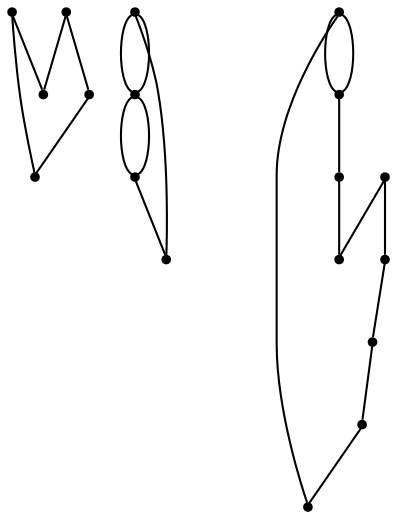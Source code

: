 graph {
  node [shape=point,comment="{\"directed\":false,\"doi\":\"10.1007/978-3-540-31843-9_8\",\"figure\":\"7\"}"]

  v0 [pos="1477.7748773619187,279.75001864963116"]
  v1 [pos="1219.7268849927327,368.7499576144749"]
  v2 [pos="1252.7330168968024,310.7500288221572"]
  v3 [pos="1332.2478152252907,404.2500389946832"]
  v4 [pos="1264.235133539244,404.2500389946832"]
  v5 [pos="1034.6924600290697,335.7500288221572"]
  v6 [pos="862.660465116279,163.49998050265845"]
  v7 [pos="976.1815883902616,407.2499805026585"]
  v8 [pos="897.166878633721,408.2500669691299"]
  v9 [pos="461.58586141896797,214.75005679660376"]
  v10 [pos="496.0922828851744,273.7500084771051"]
  v11 [pos="532.0989780159883,335.7500288221572"]
  v12 [pos="473.58809047965116,407.2499805026585"]
  v13 [pos="262.5488411836846,330.749977959527"]
  v14 [pos="296.05507358284876,272.7500491672093"]
  v15 [pos="329.56130200763084,214.75005679660376"]
  v16 [pos="395.0734931413517,407.2499805026585"]
  v17 [pos="327.5609238735465,407.2499805026585"]

  v17 -- v13 [id="-2",pos="327.5609238735465,407.2499805026585 218.8240347928779,407.69598219129784 218.8240347928779,407.69598219129784 218.8240347928779,407.69598219129784 262.5488411836846,330.749977959527 262.5488411836846,330.749977959527 262.5488411836846,330.749977959527"]
  v17 -- v16 [id="-3",pos="327.5609238735465,407.2499805026585 395.0734931413517,407.2499805026585 395.0734931413517,407.2499805026585 395.0734931413517,407.2499805026585"]
  v13 -- v14 [id="-11",pos="262.5488411836846,330.749977959527 278.6185047238372,303.3042483859593 278.6185047238372,303.3042483859593 278.6185047238372,303.3042483859593 296.05507358284876,272.7500491672093 296.05507358284876,272.7500491672093 296.05507358284876,272.7500491672093"]
  v13 -- v17 [id="-12",pos="262.5488411836846,330.749977959527 293.9671875,368.2042015923395 293.9671875,368.2042015923395 293.9671875,368.2042015923395 327.5609238735465,407.2499805026585 327.5609238735465,407.2499805026585 327.5609238735465,407.2499805026585"]
  v2 -- v1 [id="-17",pos="1252.7330168968024,310.7500288221572 1219.7268849927327,368.7499576144749 1219.7268849927327,368.7499576144749 1219.7268849927327,368.7499576144749"]
  v3 -- v0 [id="-19",pos="1332.2478152252907,404.2500389946832 1477.7748773619187,279.75001864963116 1477.7748773619187,279.75001864963116 1477.7748773619187,279.75001864963116"]
  v2 -- v0 [id="-23",pos="1252.7330168968024,310.7500288221572 1477.7748773619187,279.75001864963116 1477.7748773619187,279.75001864963116 1477.7748773619187,279.75001864963116"]
  v4 -- v3 [id="-26",pos="1264.235133539244,404.2500389946832 1332.2478152252907,404.2500389946832 1332.2478152252907,404.2500389946832 1332.2478152252907,404.2500389946832"]
  v5 -- v6 [id="-28",pos="1034.6924600290697,335.7500288221572 898.8047056686046,100.79595777723534 898.8047056686046,100.79595777723534 898.8047056686046,100.79595777723534 862.660465116279,163.49998050265845 862.660465116279,163.49998050265845 862.660465116279,163.49998050265845"]
  v5 -- v6 [id="-30",pos="1034.6924600290697,335.7500288221572 862.660465116279,163.49998050265845 862.660465116279,163.49998050265845 862.660465116279,163.49998050265845"]
  v5 -- v7 [id="-31",pos="1034.6924600290697,335.7500288221572 1008.3875817587209,368.2042015923395 1008.3875817587209,368.2042015923395 1008.3875817587209,368.2042015923395 976.1815883902616,407.2499805026585 976.1815883902616,407.2499805026585 976.1815883902616,407.2499805026585"]
  v6 -- v8 [id="-34",pos="862.660465116279,163.49998050265845 721.5634084302326,407.69598219129784 721.5634084302326,407.69598219129784 721.5634084302326,407.69598219129784 897.166878633721,408.2500669691299 897.166878633721,408.2500669691299 897.166878633721,408.2500669691299"]
  v6 -- v8 [id="-43",pos="862.660465116279,163.49998050265845 897.166878633721,408.2500669691299 897.166878633721,408.2500669691299 897.166878633721,408.2500669691299"]
  v8 -- v7 [id="-45",pos="897.166878633721,408.2500669691299 976.1815883902616,407.2499805026585 976.1815883902616,407.2499805026585 976.1815883902616,407.2499805026585"]
  v9 -- v15 [id="-46",pos="461.58586141896797,214.75005679660376 396.0653479287791,100.79595777723534 396.0653479287791,100.79595777723534 396.0653479287791,100.79595777723534 329.56130200763084,214.75005679660376 329.56130200763084,214.75005679660376 329.56130200763084,214.75005679660376"]
  v10 -- v9 [id="-47",pos="496.0922828851744,273.7500084771051 461.58586141896797,214.75005679660376 461.58586141896797,214.75005679660376 461.58586141896797,214.75005679660376"]
  v11 -- v10 [id="-48",pos="532.0989780159883,335.7500288221572 496.0922828851744,273.7500084771051 496.0922828851744,273.7500084771051 496.0922828851744,273.7500084771051"]
  v11 -- v12 [id="-51",pos="532.0989780159883,335.7500288221572 505.64822401889535,368.2042015923395 505.64822401889535,368.2042015923395 505.64822401889535,368.2042015923395 473.58809047965116,407.2499805026585 473.58809047965116,407.2499805026585 473.58809047965116,407.2499805026585"]
  v16 -- v12 [id="-55",pos="395.0734931413517,407.2499805026585 473.58809047965116,407.2499805026585 473.58809047965116,407.2499805026585 473.58809047965116,407.2499805026585"]
  v15 -- v14 [id="-57",pos="329.56130200763084,214.75005679660376 296.05507358284876,272.7500491672093 296.05507358284876,272.7500491672093 296.05507358284876,272.7500491672093"]
  v4 -- v1 [id="-21",pos="1264.235133539244,404.2500389946832 1219.7268849927327,368.7499576144749 1219.7268849927327,368.7499576144749 1219.7268849927327,368.7499576144749"]
}